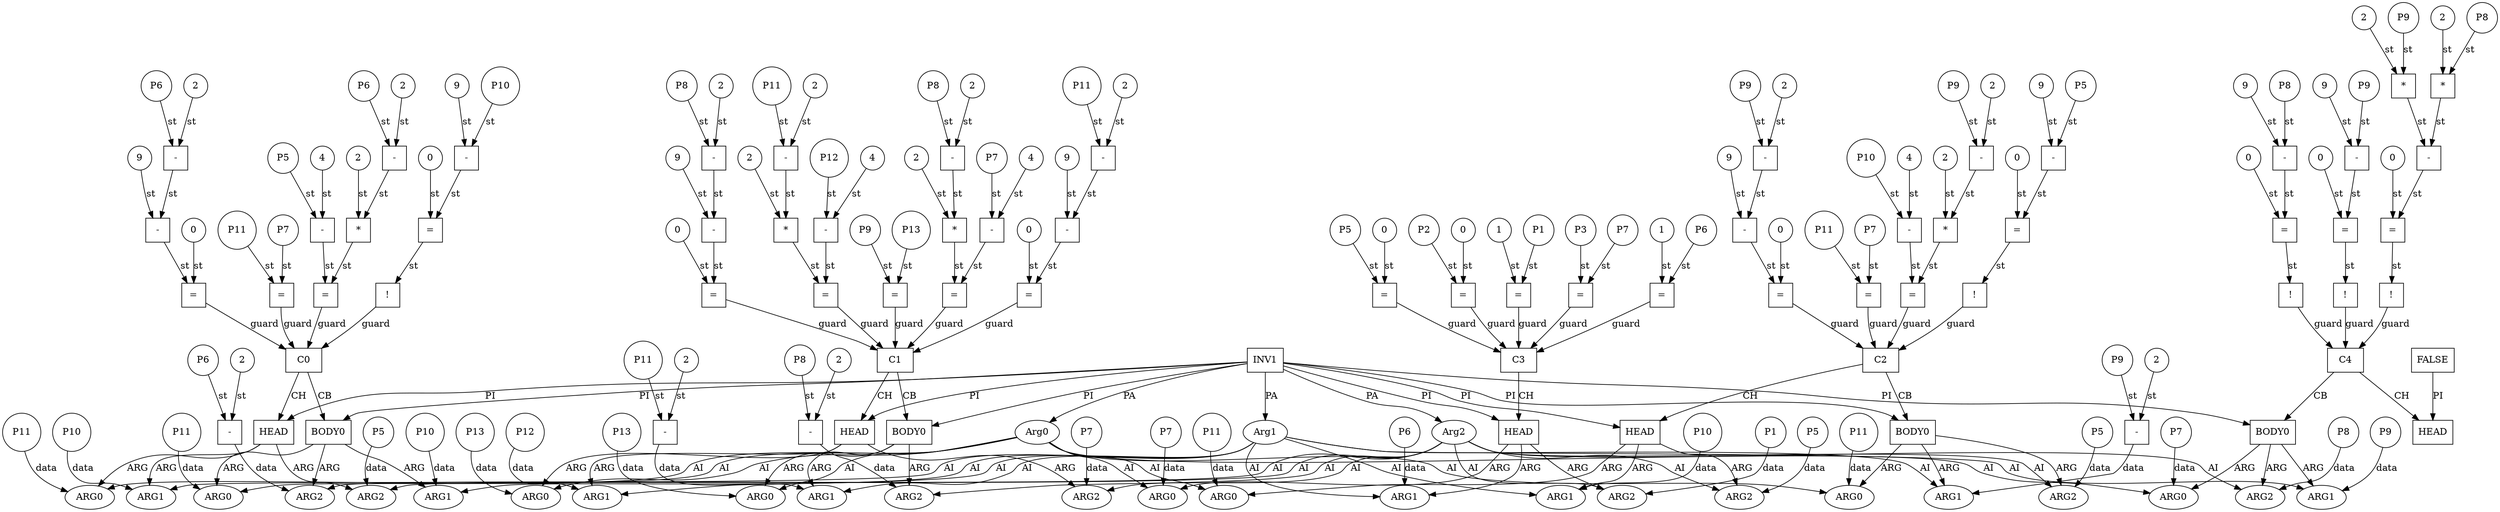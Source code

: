 // Horn Graph
digraph {
	"predicate_0" [label="INV1"  nodeName="predicate_0" class=predicateName GNNNodeID=0 shape="box"]
	"predicateArgument_0" [label="Arg0"  nodeName="predicateArgument_0" class=predicateArgument GNNNodeID=1 shape="ellipse"]
		"predicate_0" -> "predicateArgument_0" [ label="PA"]
	"predicateArgument_1" [label="Arg1"  nodeName="predicateArgument_1" class=predicateArgument GNNNodeID=2 shape="ellipse"]
		"predicate_0" -> "predicateArgument_1" [ label="PA"]
	"predicateArgument_2" [label="Arg2"  nodeName="predicateArgument_2" class=predicateArgument GNNNodeID=3 shape="ellipse"]
		"predicate_0" -> "predicateArgument_2" [ label="PA"]
	"predicate_1" [label="FALSE"  nodeName="predicate_1" class=predicateName GNNNodeID=4 shape="box"]
	"clause_0" [label="C0"  nodeName="clause_0" class=clause GNNNodeID=5 shape="box"]
	"=_6" [label="="  nodeName="=_6" class=operator GNNNodeID=6 shape="square"]
		"=_6" -> "clause_0" [ label="guard"]
	"*_7" [label="*"  nodeName="*_7" class=operator GNNNodeID=7 shape="square"]
		"*_7" -> "=_6" [ label="st"]
	"2_8" [label="2"  nodeName="2_8" class=constant GNNNodeID=8 shape="circle"]
		"2_8" -> "*_7" [ label="st"]
	"-_9" [label="-"  nodeName="-_9" class=operator GNNNodeID=9 shape="square"]
		"-_9" -> "*_7" [ label="st"]
	"P6_10" [label="P6"  nodeName="P6_10" class=symbolicConstant GNNNodeID=10 shape="circle"]
		"P6_10" -> "-_9" [ label="st"]
	"2_11" [label="2"  nodeName="2_11" class=constant GNNNodeID=11 shape="circle"]
		"2_11" -> "-_9" [ label="st"]
	"-_12" [label="-"  nodeName="-_12" class=operator GNNNodeID=12 shape="square"]
		"-_12" -> "=_6" [ label="st"]
	"P5_13" [label="P5"  nodeName="P5_13" class=symbolicConstant GNNNodeID=13 shape="circle"]
		"P5_13" -> "-_12" [ label="st"]
	"4_14" [label="4"  nodeName="4_14" class=constant GNNNodeID=14 shape="circle"]
		"4_14" -> "-_12" [ label="st"]
	"!_15" [label="!"  nodeName="!_15" class=operator GNNNodeID=15 shape="square"]
		"!_15" -> "clause_0" [ label="guard"]
	">=_16" [label="="  nodeName=">=_16" class=operator GNNNodeID=16 shape="square"]
		">=_16" -> "!_15" [ label="st"]
	"0_17" [label="0"  nodeName="0_17" class=constant GNNNodeID=17 shape="circle"]
		"0_17" -> ">=_16" [ label="st"]
	"-_18" [label="-"  nodeName="-_18" class=operator GNNNodeID=18 shape="square"]
		"-_18" -> ">=_16" [ label="st"]
	"9_19" [label="9"  nodeName="9_19" class=constant GNNNodeID=19 shape="circle"]
		"9_19" -> "-_18" [ label="st"]
	"P10_20" [label="P10"  nodeName="P10_20" class=symbolicConstant GNNNodeID=20 shape="circle"]
		"P10_20" -> "-_18" [ label="st"]
	">=_21" [label="="  nodeName=">=_21" class=operator GNNNodeID=21 shape="square"]
		">=_21" -> "clause_0" [ label="guard"]
	"0_22" [label="0"  nodeName="0_22" class=constant GNNNodeID=22 shape="circle"]
		"0_22" -> ">=_21" [ label="st"]
	"-_23" [label="-"  nodeName="-_23" class=operator GNNNodeID=23 shape="square"]
		"-_23" -> ">=_21" [ label="st"]
	"9_24" [label="9"  nodeName="9_24" class=constant GNNNodeID=24 shape="circle"]
		"9_24" -> "-_23" [ label="st"]
	"-_25" [label="-"  nodeName="-_25" class=operator GNNNodeID=25 shape="square"]
		"-_25" -> "-_23" [ label="st"]
	"P6_26" [label="P6"  nodeName="P6_26" class=symbolicConstant GNNNodeID=26 shape="circle"]
		"P6_26" -> "-_25" [ label="st"]
	"2_27" [label="2"  nodeName="2_27" class=constant GNNNodeID=27 shape="circle"]
		"2_27" -> "-_25" [ label="st"]
	"=_28" [label="="  nodeName="=_28" class=operator GNNNodeID=28 shape="square"]
		"=_28" -> "clause_0" [ label="guard"]
	"P7_29" [label="P7"  nodeName="P7_29" class=symbolicConstant GNNNodeID=29 shape="circle"]
		"P7_29" -> "=_28" [ label="st"]
	"P11_30" [label="P11"  nodeName="P11_30" class=symbolicConstant GNNNodeID=30 shape="circle"]
		"P11_30" -> "=_28" [ label="st"]
	"clauseHead_0" [label="HEAD"  nodeName="clauseHead_0" class=clauseHead GNNNodeID=31 shape="box"]
		"clause_0" -> "clauseHead_0" [ label="CH"]
		"predicate_0" -> "clauseHead_0" [ label="PI"]
	"clauseArgument_0" [label="ARG0"  nodeName="clauseArgument_0" class=clauseArg GNNNodeID=32 shape="ellipse"]
		"clauseHead_0" -> "clauseArgument_0" [ label="ARG"]
		"predicateArgument_0" -> "clauseArgument_0" [ label="AI"]
	"P11_33" [label="P11"  nodeName="P11_33" class=symbolicConstant GNNNodeID=33 shape="circle"]
		"P11_33" -> "clauseArgument_0" [ label="data"]
	"clauseArgument_1" [label="ARG1"  nodeName="clauseArgument_1" class=clauseArg GNNNodeID=34 shape="ellipse"]
		"clauseHead_0" -> "clauseArgument_1" [ label="ARG"]
		"predicateArgument_1" -> "clauseArgument_1" [ label="AI"]
	"P10_35" [label="P10"  nodeName="P10_35" class=symbolicConstant GNNNodeID=35 shape="circle"]
		"P10_35" -> "clauseArgument_1" [ label="data"]
	"clauseArgument_2" [label="ARG2"  nodeName="clauseArgument_2" class=clauseArg GNNNodeID=36 shape="ellipse"]
		"clauseHead_0" -> "clauseArgument_2" [ label="ARG"]
		"predicateArgument_2" -> "clauseArgument_2" [ label="AI"]
	"P5_37" [label="P5"  nodeName="P5_37" class=symbolicConstant GNNNodeID=37 shape="circle"]
		"P5_37" -> "clauseArgument_2" [ label="data"]
	"clauseBody_0" [label="BODY0"  nodeName="clauseBody_0" class=clauseBody GNNNodeID=38 shape="box"]
		"clause_0" -> "clauseBody_0" [ label="CB"]
		"predicate_0" -> "clauseBody_0" [ label="PI"]
	"clauseArgument_3" [label="ARG0"  nodeName="clauseArgument_3" class=clauseArg GNNNodeID=39 shape="ellipse"]
		"clauseBody_0" -> "clauseArgument_3" [ label="ARG"]
		"predicateArgument_0" -> "clauseArgument_3" [ label="AI"]
	"P11_40" [label="P11"  nodeName="P11_40" class=symbolicConstant GNNNodeID=40 shape="circle"]
		"P11_40" -> "clauseArgument_3" [ label="data"]
	"clauseArgument_4" [label="ARG1"  nodeName="clauseArgument_4" class=clauseArg GNNNodeID=41 shape="ellipse"]
		"clauseBody_0" -> "clauseArgument_4" [ label="ARG"]
		"predicateArgument_1" -> "clauseArgument_4" [ label="AI"]
	"P10_42" [label="P10"  nodeName="P10_42" class=symbolicConstant GNNNodeID=42 shape="circle"]
		"P10_42" -> "clauseArgument_4" [ label="data"]
	"clauseArgument_5" [label="ARG2"  nodeName="clauseArgument_5" class=clauseArg GNNNodeID=43 shape="ellipse"]
		"clauseBody_0" -> "clauseArgument_5" [ label="ARG"]
		"predicateArgument_2" -> "clauseArgument_5" [ label="AI"]
	"-_44" [label="-"  nodeName="-_44" class=operator GNNNodeID=44 shape="square"]
		"-_44" -> "clauseArgument_5" [ label="data"]
	"P6_45" [label="P6"  nodeName="P6_45" class=symbolicConstant GNNNodeID=45 shape="circle"]
		"P6_45" -> "-_44" [ label="st"]
	"2_46" [label="2"  nodeName="2_46" class=constant GNNNodeID=46 shape="circle"]
		"2_46" -> "-_44" [ label="st"]
	"clause_1" [label="C1"  nodeName="clause_1" class=clause GNNNodeID=47 shape="box"]
	"=_48" [label="="  nodeName="=_48" class=operator GNNNodeID=48 shape="square"]
		"=_48" -> "clause_1" [ label="guard"]
	"*_49" [label="*"  nodeName="*_49" class=operator GNNNodeID=49 shape="square"]
		"*_49" -> "=_48" [ label="st"]
	"2_50" [label="2"  nodeName="2_50" class=constant GNNNodeID=50 shape="circle"]
		"2_50" -> "*_49" [ label="st"]
	"-_51" [label="-"  nodeName="-_51" class=operator GNNNodeID=51 shape="square"]
		"-_51" -> "*_49" [ label="st"]
	"P8_52" [label="P8"  nodeName="P8_52" class=symbolicConstant GNNNodeID=52 shape="circle"]
		"P8_52" -> "-_51" [ label="st"]
	"2_53" [label="2"  nodeName="2_53" class=constant GNNNodeID=53 shape="circle"]
		"2_53" -> "-_51" [ label="st"]
	"-_54" [label="-"  nodeName="-_54" class=operator GNNNodeID=54 shape="square"]
		"-_54" -> "=_48" [ label="st"]
	"P7_55" [label="P7"  nodeName="P7_55" class=symbolicConstant GNNNodeID=55 shape="circle"]
		"P7_55" -> "-_54" [ label="st"]
	"4_56" [label="4"  nodeName="4_56" class=constant GNNNodeID=56 shape="circle"]
		"4_56" -> "-_54" [ label="st"]
	">=_57" [label="="  nodeName=">=_57" class=operator GNNNodeID=57 shape="square"]
		">=_57" -> "clause_1" [ label="guard"]
	"0_58" [label="0"  nodeName="0_58" class=constant GNNNodeID=58 shape="circle"]
		"0_58" -> ">=_57" [ label="st"]
	"-_59" [label="-"  nodeName="-_59" class=operator GNNNodeID=59 shape="square"]
		"-_59" -> ">=_57" [ label="st"]
	"9_60" [label="9"  nodeName="9_60" class=constant GNNNodeID=60 shape="circle"]
		"9_60" -> "-_59" [ label="st"]
	"-_61" [label="-"  nodeName="-_61" class=operator GNNNodeID=61 shape="square"]
		"-_61" -> "-_59" [ label="st"]
	"P11_62" [label="P11"  nodeName="P11_62" class=symbolicConstant GNNNodeID=62 shape="circle"]
		"P11_62" -> "-_61" [ label="st"]
	"2_63" [label="2"  nodeName="2_63" class=constant GNNNodeID=63 shape="circle"]
		"2_63" -> "-_61" [ label="st"]
	">=_64" [label="="  nodeName=">=_64" class=operator GNNNodeID=64 shape="square"]
		">=_64" -> "clause_1" [ label="guard"]
	"0_65" [label="0"  nodeName="0_65" class=constant GNNNodeID=65 shape="circle"]
		"0_65" -> ">=_64" [ label="st"]
	"-_66" [label="-"  nodeName="-_66" class=operator GNNNodeID=66 shape="square"]
		"-_66" -> ">=_64" [ label="st"]
	"9_67" [label="9"  nodeName="9_67" class=constant GNNNodeID=67 shape="circle"]
		"9_67" -> "-_66" [ label="st"]
	"-_68" [label="-"  nodeName="-_68" class=operator GNNNodeID=68 shape="square"]
		"-_68" -> "-_66" [ label="st"]
	"P8_69" [label="P8"  nodeName="P8_69" class=symbolicConstant GNNNodeID=69 shape="circle"]
		"P8_69" -> "-_68" [ label="st"]
	"2_70" [label="2"  nodeName="2_70" class=constant GNNNodeID=70 shape="circle"]
		"2_70" -> "-_68" [ label="st"]
	"=_71" [label="="  nodeName="=_71" class=operator GNNNodeID=71 shape="square"]
		"=_71" -> "clause_1" [ label="guard"]
	"*_72" [label="*"  nodeName="*_72" class=operator GNNNodeID=72 shape="square"]
		"*_72" -> "=_71" [ label="st"]
	"2_73" [label="2"  nodeName="2_73" class=constant GNNNodeID=73 shape="circle"]
		"2_73" -> "*_72" [ label="st"]
	"-_74" [label="-"  nodeName="-_74" class=operator GNNNodeID=74 shape="square"]
		"-_74" -> "*_72" [ label="st"]
	"P11_75" [label="P11"  nodeName="P11_75" class=symbolicConstant GNNNodeID=75 shape="circle"]
		"P11_75" -> "-_74" [ label="st"]
	"2_76" [label="2"  nodeName="2_76" class=constant GNNNodeID=76 shape="circle"]
		"2_76" -> "-_74" [ label="st"]
	"-_77" [label="-"  nodeName="-_77" class=operator GNNNodeID=77 shape="square"]
		"-_77" -> "=_71" [ label="st"]
	"P12_78" [label="P12"  nodeName="P12_78" class=symbolicConstant GNNNodeID=78 shape="circle"]
		"P12_78" -> "-_77" [ label="st"]
	"4_79" [label="4"  nodeName="4_79" class=constant GNNNodeID=79 shape="circle"]
		"4_79" -> "-_77" [ label="st"]
	"=_80" [label="="  nodeName="=_80" class=operator GNNNodeID=80 shape="square"]
		"=_80" -> "clause_1" [ label="guard"]
	"P9_81" [label="P9"  nodeName="P9_81" class=symbolicConstant GNNNodeID=81 shape="circle"]
		"P9_81" -> "=_80" [ label="st"]
	"P13_82" [label="P13"  nodeName="P13_82" class=symbolicConstant GNNNodeID=82 shape="circle"]
		"P13_82" -> "=_80" [ label="st"]
	"clauseHead_1" [label="HEAD"  nodeName="clauseHead_1" class=clauseHead GNNNodeID=83 shape="box"]
		"clause_1" -> "clauseHead_1" [ label="CH"]
		"predicate_0" -> "clauseHead_1" [ label="PI"]
	"clauseArgument_6" [label="ARG0"  nodeName="clauseArgument_6" class=clauseArg GNNNodeID=84 shape="ellipse"]
		"clauseHead_1" -> "clauseArgument_6" [ label="ARG"]
		"predicateArgument_0" -> "clauseArgument_6" [ label="AI"]
	"P13_85" [label="P13"  nodeName="P13_85" class=symbolicConstant GNNNodeID=85 shape="circle"]
		"P13_85" -> "clauseArgument_6" [ label="data"]
	"clauseArgument_7" [label="ARG1"  nodeName="clauseArgument_7" class=clauseArg GNNNodeID=86 shape="ellipse"]
		"clauseHead_1" -> "clauseArgument_7" [ label="ARG"]
		"predicateArgument_1" -> "clauseArgument_7" [ label="AI"]
	"P12_87" [label="P12"  nodeName="P12_87" class=symbolicConstant GNNNodeID=87 shape="circle"]
		"P12_87" -> "clauseArgument_7" [ label="data"]
	"clauseArgument_8" [label="ARG2"  nodeName="clauseArgument_8" class=clauseArg GNNNodeID=88 shape="ellipse"]
		"clauseHead_1" -> "clauseArgument_8" [ label="ARG"]
		"predicateArgument_2" -> "clauseArgument_8" [ label="AI"]
	"P7_89" [label="P7"  nodeName="P7_89" class=symbolicConstant GNNNodeID=89 shape="circle"]
		"P7_89" -> "clauseArgument_8" [ label="data"]
	"clauseBody_1" [label="BODY0"  nodeName="clauseBody_1" class=clauseBody GNNNodeID=90 shape="box"]
		"clause_1" -> "clauseBody_1" [ label="CB"]
		"predicate_0" -> "clauseBody_1" [ label="PI"]
	"clauseArgument_9" [label="ARG0"  nodeName="clauseArgument_9" class=clauseArg GNNNodeID=91 shape="ellipse"]
		"clauseBody_1" -> "clauseArgument_9" [ label="ARG"]
		"predicateArgument_0" -> "clauseArgument_9" [ label="AI"]
	"P13_92" [label="P13"  nodeName="P13_92" class=symbolicConstant GNNNodeID=92 shape="circle"]
		"P13_92" -> "clauseArgument_9" [ label="data"]
	"clauseArgument_10" [label="ARG1"  nodeName="clauseArgument_10" class=clauseArg GNNNodeID=93 shape="ellipse"]
		"clauseBody_1" -> "clauseArgument_10" [ label="ARG"]
		"predicateArgument_1" -> "clauseArgument_10" [ label="AI"]
	"-_94" [label="-"  nodeName="-_94" class=operator GNNNodeID=94 shape="square"]
		"-_94" -> "clauseArgument_10" [ label="data"]
	"P11_95" [label="P11"  nodeName="P11_95" class=symbolicConstant GNNNodeID=95 shape="circle"]
		"P11_95" -> "-_94" [ label="st"]
	"2_96" [label="2"  nodeName="2_96" class=constant GNNNodeID=96 shape="circle"]
		"2_96" -> "-_94" [ label="st"]
	"clauseArgument_11" [label="ARG2"  nodeName="clauseArgument_11" class=clauseArg GNNNodeID=97 shape="ellipse"]
		"clauseBody_1" -> "clauseArgument_11" [ label="ARG"]
		"predicateArgument_2" -> "clauseArgument_11" [ label="AI"]
	"-_98" [label="-"  nodeName="-_98" class=operator GNNNodeID=98 shape="square"]
		"-_98" -> "clauseArgument_11" [ label="data"]
	"P8_99" [label="P8"  nodeName="P8_99" class=symbolicConstant GNNNodeID=99 shape="circle"]
		"P8_99" -> "-_98" [ label="st"]
	"2_100" [label="2"  nodeName="2_100" class=constant GNNNodeID=100 shape="circle"]
		"2_100" -> "-_98" [ label="st"]
	"clause_2" [label="C2"  nodeName="clause_2" class=clause GNNNodeID=101 shape="box"]
	"=_102" [label="="  nodeName="=_102" class=operator GNNNodeID=102 shape="square"]
		"=_102" -> "clause_2" [ label="guard"]
	"*_103" [label="*"  nodeName="*_103" class=operator GNNNodeID=103 shape="square"]
		"*_103" -> "=_102" [ label="st"]
	"2_104" [label="2"  nodeName="2_104" class=constant GNNNodeID=104 shape="circle"]
		"2_104" -> "*_103" [ label="st"]
	"-_105" [label="-"  nodeName="-_105" class=operator GNNNodeID=105 shape="square"]
		"-_105" -> "*_103" [ label="st"]
	"P9_106" [label="P9"  nodeName="P9_106" class=symbolicConstant GNNNodeID=106 shape="circle"]
		"P9_106" -> "-_105" [ label="st"]
	"2_107" [label="2"  nodeName="2_107" class=constant GNNNodeID=107 shape="circle"]
		"2_107" -> "-_105" [ label="st"]
	"-_108" [label="-"  nodeName="-_108" class=operator GNNNodeID=108 shape="square"]
		"-_108" -> "=_102" [ label="st"]
	"P10_109" [label="P10"  nodeName="P10_109" class=symbolicConstant GNNNodeID=109 shape="circle"]
		"P10_109" -> "-_108" [ label="st"]
	"4_110" [label="4"  nodeName="4_110" class=constant GNNNodeID=110 shape="circle"]
		"4_110" -> "-_108" [ label="st"]
	"!_111" [label="!"  nodeName="!_111" class=operator GNNNodeID=111 shape="square"]
		"!_111" -> "clause_2" [ label="guard"]
	">=_112" [label="="  nodeName=">=_112" class=operator GNNNodeID=112 shape="square"]
		">=_112" -> "!_111" [ label="st"]
	"0_113" [label="0"  nodeName="0_113" class=constant GNNNodeID=113 shape="circle"]
		"0_113" -> ">=_112" [ label="st"]
	"-_114" [label="-"  nodeName="-_114" class=operator GNNNodeID=114 shape="square"]
		"-_114" -> ">=_112" [ label="st"]
	"9_115" [label="9"  nodeName="9_115" class=constant GNNNodeID=115 shape="circle"]
		"9_115" -> "-_114" [ label="st"]
	"P5_116" [label="P5"  nodeName="P5_116" class=symbolicConstant GNNNodeID=116 shape="circle"]
		"P5_116" -> "-_114" [ label="st"]
	">=_117" [label="="  nodeName=">=_117" class=operator GNNNodeID=117 shape="square"]
		">=_117" -> "clause_2" [ label="guard"]
	"0_118" [label="0"  nodeName="0_118" class=constant GNNNodeID=118 shape="circle"]
		"0_118" -> ">=_117" [ label="st"]
	"-_119" [label="-"  nodeName="-_119" class=operator GNNNodeID=119 shape="square"]
		"-_119" -> ">=_117" [ label="st"]
	"9_120" [label="9"  nodeName="9_120" class=constant GNNNodeID=120 shape="circle"]
		"9_120" -> "-_119" [ label="st"]
	"-_121" [label="-"  nodeName="-_121" class=operator GNNNodeID=121 shape="square"]
		"-_121" -> "-_119" [ label="st"]
	"P9_122" [label="P9"  nodeName="P9_122" class=symbolicConstant GNNNodeID=122 shape="circle"]
		"P9_122" -> "-_121" [ label="st"]
	"2_123" [label="2"  nodeName="2_123" class=constant GNNNodeID=123 shape="circle"]
		"2_123" -> "-_121" [ label="st"]
	"=_124" [label="="  nodeName="=_124" class=operator GNNNodeID=124 shape="square"]
		"=_124" -> "clause_2" [ label="guard"]
	"P7_125" [label="P7"  nodeName="P7_125" class=symbolicConstant GNNNodeID=125 shape="circle"]
		"P7_125" -> "=_124" [ label="st"]
	"P11_126" [label="P11"  nodeName="P11_126" class=symbolicConstant GNNNodeID=126 shape="circle"]
		"P11_126" -> "=_124" [ label="st"]
	"clauseHead_2" [label="HEAD"  nodeName="clauseHead_2" class=clauseHead GNNNodeID=127 shape="box"]
		"clause_2" -> "clauseHead_2" [ label="CH"]
		"predicate_0" -> "clauseHead_2" [ label="PI"]
	"clauseArgument_12" [label="ARG0"  nodeName="clauseArgument_12" class=clauseArg GNNNodeID=128 shape="ellipse"]
		"clauseHead_2" -> "clauseArgument_12" [ label="ARG"]
		"predicateArgument_0" -> "clauseArgument_12" [ label="AI"]
	"P11_129" [label="P11"  nodeName="P11_129" class=symbolicConstant GNNNodeID=129 shape="circle"]
		"P11_129" -> "clauseArgument_12" [ label="data"]
	"clauseArgument_13" [label="ARG1"  nodeName="clauseArgument_13" class=clauseArg GNNNodeID=130 shape="ellipse"]
		"clauseHead_2" -> "clauseArgument_13" [ label="ARG"]
		"predicateArgument_1" -> "clauseArgument_13" [ label="AI"]
	"P10_131" [label="P10"  nodeName="P10_131" class=symbolicConstant GNNNodeID=131 shape="circle"]
		"P10_131" -> "clauseArgument_13" [ label="data"]
	"clauseArgument_14" [label="ARG2"  nodeName="clauseArgument_14" class=clauseArg GNNNodeID=132 shape="ellipse"]
		"clauseHead_2" -> "clauseArgument_14" [ label="ARG"]
		"predicateArgument_2" -> "clauseArgument_14" [ label="AI"]
	"P5_133" [label="P5"  nodeName="P5_133" class=symbolicConstant GNNNodeID=133 shape="circle"]
		"P5_133" -> "clauseArgument_14" [ label="data"]
	"clauseBody_2" [label="BODY0"  nodeName="clauseBody_2" class=clauseBody GNNNodeID=134 shape="box"]
		"clause_2" -> "clauseBody_2" [ label="CB"]
		"predicate_0" -> "clauseBody_2" [ label="PI"]
	"clauseArgument_15" [label="ARG0"  nodeName="clauseArgument_15" class=clauseArg GNNNodeID=135 shape="ellipse"]
		"clauseBody_2" -> "clauseArgument_15" [ label="ARG"]
		"predicateArgument_0" -> "clauseArgument_15" [ label="AI"]
	"P11_136" [label="P11"  nodeName="P11_136" class=symbolicConstant GNNNodeID=136 shape="circle"]
		"P11_136" -> "clauseArgument_15" [ label="data"]
	"clauseArgument_16" [label="ARG1"  nodeName="clauseArgument_16" class=clauseArg GNNNodeID=137 shape="ellipse"]
		"clauseBody_2" -> "clauseArgument_16" [ label="ARG"]
		"predicateArgument_1" -> "clauseArgument_16" [ label="AI"]
	"-_138" [label="-"  nodeName="-_138" class=operator GNNNodeID=138 shape="square"]
		"-_138" -> "clauseArgument_16" [ label="data"]
	"P9_139" [label="P9"  nodeName="P9_139" class=symbolicConstant GNNNodeID=139 shape="circle"]
		"P9_139" -> "-_138" [ label="st"]
	"2_140" [label="2"  nodeName="2_140" class=constant GNNNodeID=140 shape="circle"]
		"2_140" -> "-_138" [ label="st"]
	"clauseArgument_17" [label="ARG2"  nodeName="clauseArgument_17" class=clauseArg GNNNodeID=141 shape="ellipse"]
		"clauseBody_2" -> "clauseArgument_17" [ label="ARG"]
		"predicateArgument_2" -> "clauseArgument_17" [ label="AI"]
	"P5_142" [label="P5"  nodeName="P5_142" class=symbolicConstant GNNNodeID=142 shape="circle"]
		"P5_142" -> "clauseArgument_17" [ label="data"]
	"clause_3" [label="C3"  nodeName="clause_3" class=clause GNNNodeID=143 shape="box"]
	"=_144" [label="="  nodeName="=_144" class=operator GNNNodeID=144 shape="square"]
		"=_144" -> "clause_3" [ label="guard"]
	"P1_145" [label="P1"  nodeName="P1_145" class=symbolicConstant GNNNodeID=145 shape="circle"]
		"P1_145" -> "=_144" [ label="st"]
	"1_146" [label="1"  nodeName="1_146" class=constant GNNNodeID=146 shape="circle"]
		"1_146" -> "=_144" [ label="st"]
	"=_147" [label="="  nodeName="=_147" class=operator GNNNodeID=147 shape="square"]
		"=_147" -> "clause_3" [ label="guard"]
	"P7_148" [label="P7"  nodeName="P7_148" class=symbolicConstant GNNNodeID=148 shape="circle"]
		"P7_148" -> "=_147" [ label="st"]
	"P3_149" [label="P3"  nodeName="P3_149" class=symbolicConstant GNNNodeID=149 shape="circle"]
		"P3_149" -> "=_147" [ label="st"]
	"=_150" [label="="  nodeName="=_150" class=operator GNNNodeID=150 shape="square"]
		"=_150" -> "clause_3" [ label="guard"]
	"P6_151" [label="P6"  nodeName="P6_151" class=symbolicConstant GNNNodeID=151 shape="circle"]
		"P6_151" -> "=_150" [ label="st"]
	"1_152" [label="1"  nodeName="1_152" class=constant GNNNodeID=152 shape="circle"]
		"1_152" -> "=_150" [ label="st"]
	"=_153" [label="="  nodeName="=_153" class=operator GNNNodeID=153 shape="square"]
		"=_153" -> "clause_3" [ label="guard"]
	"0_154" [label="0"  nodeName="0_154" class=constant GNNNodeID=154 shape="circle"]
		"0_154" -> "=_153" [ label="st"]
	"P5_155" [label="P5"  nodeName="P5_155" class=symbolicConstant GNNNodeID=155 shape="circle"]
		"P5_155" -> "=_153" [ label="st"]
	"=_156" [label="="  nodeName="=_156" class=operator GNNNodeID=156 shape="square"]
		"=_156" -> "clause_3" [ label="guard"]
	"0_157" [label="0"  nodeName="0_157" class=constant GNNNodeID=157 shape="circle"]
		"0_157" -> "=_156" [ label="st"]
	"P2_158" [label="P2"  nodeName="P2_158" class=symbolicConstant GNNNodeID=158 shape="circle"]
		"P2_158" -> "=_156" [ label="st"]
	"clauseHead_3" [label="HEAD"  nodeName="clauseHead_3" class=clauseHead GNNNodeID=159 shape="box"]
		"clause_3" -> "clauseHead_3" [ label="CH"]
		"predicate_0" -> "clauseHead_3" [ label="PI"]
	"clauseArgument_18" [label="ARG0"  nodeName="clauseArgument_18" class=clauseArg GNNNodeID=160 shape="ellipse"]
		"clauseHead_3" -> "clauseArgument_18" [ label="ARG"]
		"predicateArgument_0" -> "clauseArgument_18" [ label="AI"]
	"P7_161" [label="P7"  nodeName="P7_161" class=symbolicConstant GNNNodeID=161 shape="circle"]
		"P7_161" -> "clauseArgument_18" [ label="data"]
	"clauseArgument_19" [label="ARG1"  nodeName="clauseArgument_19" class=clauseArg GNNNodeID=162 shape="ellipse"]
		"clauseHead_3" -> "clauseArgument_19" [ label="ARG"]
		"predicateArgument_1" -> "clauseArgument_19" [ label="AI"]
	"P6_163" [label="P6"  nodeName="P6_163" class=symbolicConstant GNNNodeID=163 shape="circle"]
		"P6_163" -> "clauseArgument_19" [ label="data"]
	"clauseArgument_20" [label="ARG2"  nodeName="clauseArgument_20" class=clauseArg GNNNodeID=164 shape="ellipse"]
		"clauseHead_3" -> "clauseArgument_20" [ label="ARG"]
		"predicateArgument_2" -> "clauseArgument_20" [ label="AI"]
	"P1_165" [label="P1"  nodeName="P1_165" class=symbolicConstant GNNNodeID=165 shape="circle"]
		"P1_165" -> "clauseArgument_20" [ label="data"]
	"clause_4" [label="C4"  nodeName="clause_4" class=clause GNNNodeID=166 shape="box"]
	"!_167" [label="!"  nodeName="!_167" class=operator GNNNodeID=167 shape="square"]
		"!_167" -> "clause_4" [ label="guard"]
	">=_168" [label="="  nodeName=">=_168" class=operator GNNNodeID=168 shape="square"]
		">=_168" -> "!_167" [ label="st"]
	"0_169" [label="0"  nodeName="0_169" class=constant GNNNodeID=169 shape="circle"]
		"0_169" -> ">=_168" [ label="st"]
	"-_170" [label="-"  nodeName="-_170" class=operator GNNNodeID=170 shape="square"]
		"-_170" -> ">=_168" [ label="st"]
	"9_171" [label="9"  nodeName="9_171" class=constant GNNNodeID=171 shape="circle"]
		"9_171" -> "-_170" [ label="st"]
	"P8_172" [label="P8"  nodeName="P8_172" class=symbolicConstant GNNNodeID=172 shape="circle"]
		"P8_172" -> "-_170" [ label="st"]
	"!_173" [label="!"  nodeName="!_173" class=operator GNNNodeID=173 shape="square"]
		"!_173" -> "clause_4" [ label="guard"]
	">=_174" [label="="  nodeName=">=_174" class=operator GNNNodeID=174 shape="square"]
		">=_174" -> "!_173" [ label="st"]
	"0_175" [label="0"  nodeName="0_175" class=constant GNNNodeID=175 shape="circle"]
		"0_175" -> ">=_174" [ label="st"]
	"-_176" [label="-"  nodeName="-_176" class=operator GNNNodeID=176 shape="square"]
		"-_176" -> ">=_174" [ label="st"]
	"9_177" [label="9"  nodeName="9_177" class=constant GNNNodeID=177 shape="circle"]
		"9_177" -> "-_176" [ label="st"]
	"P9_178" [label="P9"  nodeName="P9_178" class=symbolicConstant GNNNodeID=178 shape="circle"]
		"P9_178" -> "-_176" [ label="st"]
	"!_179" [label="!"  nodeName="!_179" class=operator GNNNodeID=179 shape="square"]
		"!_179" -> "clause_4" [ label="guard"]
	"=_180" [label="="  nodeName="=_180" class=operator GNNNodeID=180 shape="square"]
		"=_180" -> "!_179" [ label="st"]
	"0_181" [label="0"  nodeName="0_181" class=constant GNNNodeID=181 shape="circle"]
		"0_181" -> "=_180" [ label="st"]
	"-_182" [label="-"  nodeName="-_182" class=operator GNNNodeID=182 shape="square"]
		"-_182" -> "=_180" [ label="st"]
	"*_183" [label="*"  nodeName="*_183" class=operator GNNNodeID=183 shape="square"]
		"*_183" -> "-_182" [ label="st"]
	"2_184" [label="2"  nodeName="2_184" class=constant GNNNodeID=184 shape="circle"]
		"2_184" -> "*_183" [ label="st"]
	"P9_185" [label="P9"  nodeName="P9_185" class=symbolicConstant GNNNodeID=185 shape="circle"]
		"P9_185" -> "*_183" [ label="st"]
	"*_186" [label="*"  nodeName="*_186" class=operator GNNNodeID=186 shape="square"]
		"*_186" -> "-_182" [ label="st"]
	"2_187" [label="2"  nodeName="2_187" class=constant GNNNodeID=187 shape="circle"]
		"2_187" -> "*_186" [ label="st"]
	"P8_188" [label="P8"  nodeName="P8_188" class=symbolicConstant GNNNodeID=188 shape="circle"]
		"P8_188" -> "*_186" [ label="st"]
	"clauseHead_4" [label="HEAD"  nodeName="clauseHead_4" class=clauseHead GNNNodeID=189 shape="box"]
		"clause_4" -> "clauseHead_4" [ label="CH"]
		"predicate_1" -> "clauseHead_4" [ label="PI"]
	"clauseBody_3" [label="BODY0"  nodeName="clauseBody_3" class=clauseBody GNNNodeID=190 shape="box"]
		"clause_4" -> "clauseBody_3" [ label="CB"]
		"predicate_0" -> "clauseBody_3" [ label="PI"]
	"clauseArgument_21" [label="ARG0"  nodeName="clauseArgument_21" class=clauseArg GNNNodeID=191 shape="ellipse"]
		"clauseBody_3" -> "clauseArgument_21" [ label="ARG"]
		"predicateArgument_0" -> "clauseArgument_21" [ label="AI"]
	"P7_192" [label="P7"  nodeName="P7_192" class=symbolicConstant GNNNodeID=192 shape="circle"]
		"P7_192" -> "clauseArgument_21" [ label="data"]
	"clauseArgument_22" [label="ARG1"  nodeName="clauseArgument_22" class=clauseArg GNNNodeID=193 shape="ellipse"]
		"clauseBody_3" -> "clauseArgument_22" [ label="ARG"]
		"predicateArgument_1" -> "clauseArgument_22" [ label="AI"]
	"P9_194" [label="P9"  nodeName="P9_194" class=symbolicConstant GNNNodeID=194 shape="circle"]
		"P9_194" -> "clauseArgument_22" [ label="data"]
	"clauseArgument_23" [label="ARG2"  nodeName="clauseArgument_23" class=clauseArg GNNNodeID=195 shape="ellipse"]
		"clauseBody_3" -> "clauseArgument_23" [ label="ARG"]
		"predicateArgument_2" -> "clauseArgument_23" [ label="AI"]
	"P8_196" [label="P8"  nodeName="P8_196" class=symbolicConstant GNNNodeID=196 shape="circle"]
		"P8_196" -> "clauseArgument_23" [ label="data"]
}
